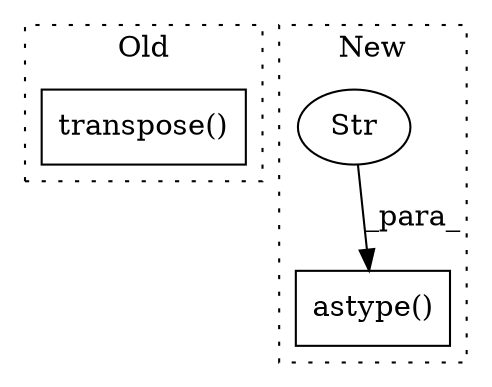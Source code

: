digraph G {
subgraph cluster0 {
1 [label="transpose()" a="75" s="300,324" l="17,1" shape="box"];
label = "Old";
style="dotted";
}
subgraph cluster1 {
2 [label="astype()" a="75" s="367,408" l="32,1" shape="box"];
3 [label="Str" a="66" s="399" l="9" shape="ellipse"];
label = "New";
style="dotted";
}
3 -> 2 [label="_para_"];
}
